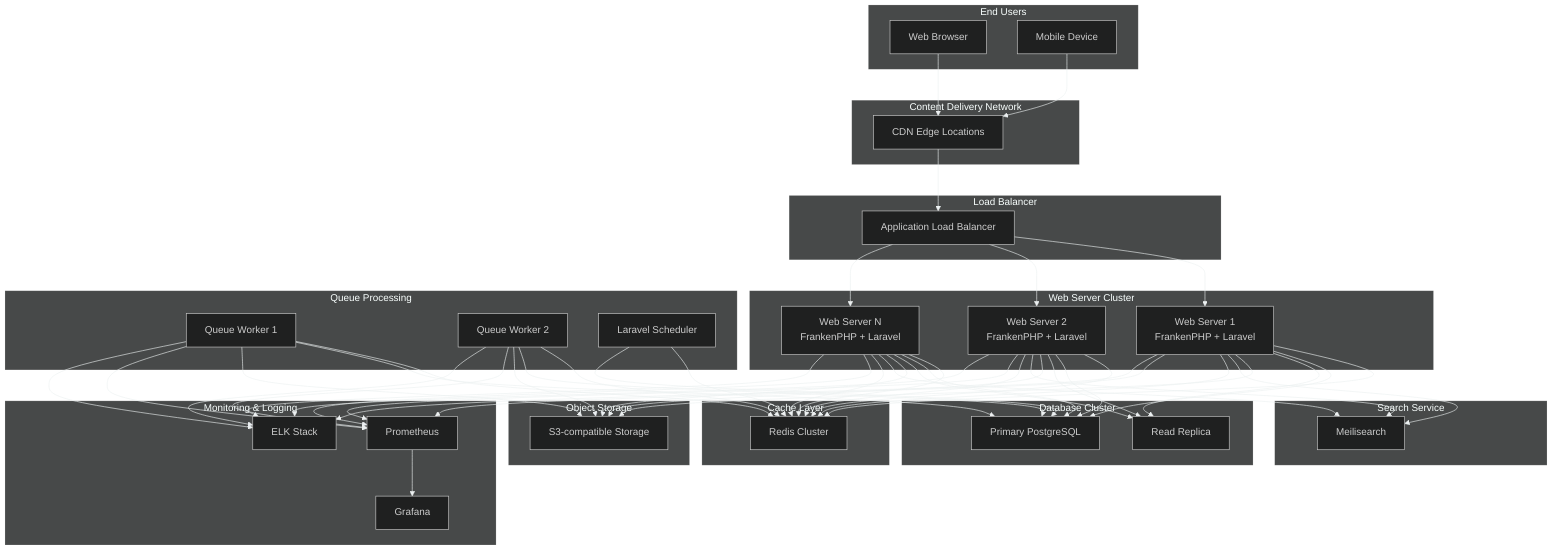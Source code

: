 %%{init: {'theme': 'dark', 'themeVariables': { 'primaryColor': '#2c3e50', 'primaryTextColor': '#ecf0f1', 'primaryBorderColor': '#7f8c8d', 'lineColor': '#ecf0f1', 'secondaryColor': '#34495e', 'tertiaryColor': '#282c34' }}}%%
flowchart TB
    subgraph Users ["End Users"]
        Browser["Web Browser"]
        Mobile["Mobile Device"]
    end

    subgraph CDN ["Content Delivery Network"]
        CloudFront["CDN Edge Locations"]
    end

    subgraph LoadBalancer ["Load Balancer"]
        ALB["Application Load Balancer"]
    end

    subgraph WebServers ["Web Server Cluster"]
        WebServer1["Web Server 1<br>FrankenPHP + Laravel"]
        WebServer2["Web Server 2<br>FrankenPHP + Laravel"]
        WebServerN["Web Server N<br>FrankenPHP + Laravel"]
    end

    subgraph Queue ["Queue Processing"]
        QueueWorker1["Queue Worker 1"]
        QueueWorker2["Queue Worker 2"]
        Scheduler["Laravel Scheduler"]
    end

    subgraph Database ["Database Cluster"]
        PrimaryDB["Primary PostgreSQL"]
        ReplicaDB["Read Replica"]
    end

    subgraph Cache ["Cache Layer"]
        Redis["Redis Cluster"]
    end

    subgraph Storage ["Object Storage"]
        S3["S3-compatible Storage"]
    end

    subgraph Search ["Search Service"]
        Meilisearch["Meilisearch"]
    end

    subgraph Monitoring ["Monitoring & Logging"]
        Prometheus["Prometheus"]
        Grafana["Grafana"]
        ELK["ELK Stack"]
    end

    Browser --> CloudFront
    Mobile --> CloudFront
    CloudFront --> ALB

    ALB --> WebServer1
    ALB --> WebServer2
    ALB --> WebServerN

    WebServer1 --> Redis
    WebServer2 --> Redis
    WebServerN --> Redis

    WebServer1 --> PrimaryDB
    WebServer2 --> PrimaryDB
    WebServerN --> PrimaryDB

    WebServer1 --> ReplicaDB
    WebServer2 --> ReplicaDB
    WebServerN --> ReplicaDB

    WebServer1 --> S3
    WebServer2 --> S3
    WebServerN --> S3

    WebServer1 --> Meilisearch
    WebServer2 --> Meilisearch
    WebServerN --> Meilisearch

    WebServer1 --> Redis
    WebServer2 --> Redis
    WebServerN --> Redis

    QueueWorker1 --> Redis
    QueueWorker2 --> Redis
    Scheduler --> Redis

    QueueWorker1 --> PrimaryDB
    QueueWorker2 --> PrimaryDB
    Scheduler --> PrimaryDB

    QueueWorker1 --> S3
    QueueWorker2 --> S3

    WebServer1 --> Prometheus
    WebServer2 --> Prometheus
    WebServerN --> Prometheus
    QueueWorker1 --> Prometheus
    QueueWorker2 --> Prometheus

    Prometheus --> Grafana
    WebServer1 --> ELK
    WebServer2 --> ELK
    WebServerN --> ELK
    QueueWorker1 --> ELK
    QueueWorker2 --> ELK